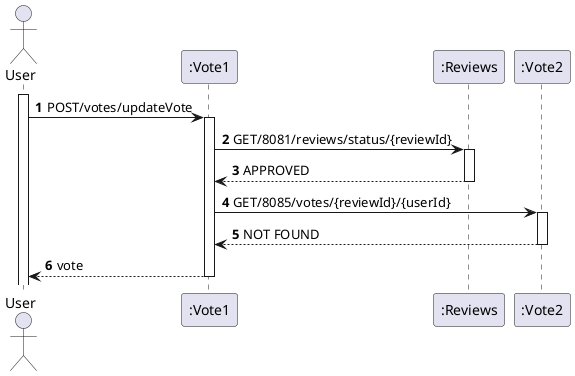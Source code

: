 @startuml
'https://plantuml.com/sequence-diagram

autoactivate on
autonumber

actor "User" as User
participant ":Vote1" as vote1
participant ":Reviews" as Rev
participant ":Vote2" as vote2

activate User

User -> vote1: POST/votes/updateVote
vote1 -> Rev: GET/8081/reviews/status/{reviewId}
Rev --> vote1 : APPROVED
vote1 -> vote2 : GET/8085/votes/{reviewId}/{userId}
vote2 --> vote1 : NOT FOUND
vote1 --> User: vote

@enduml